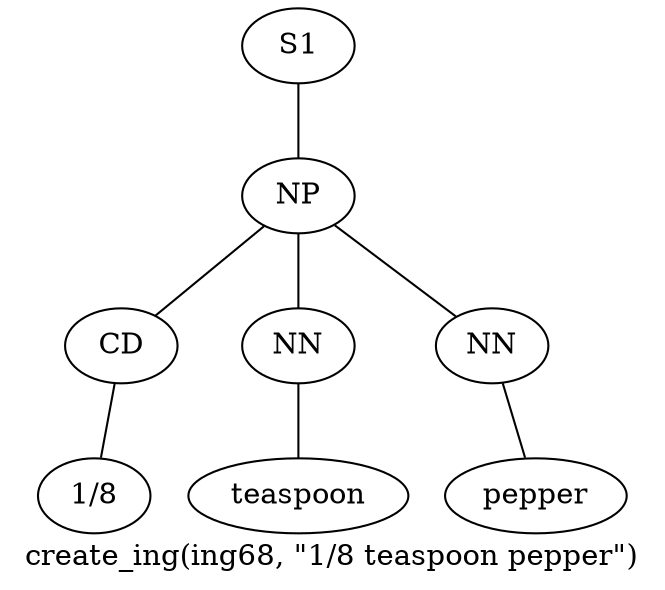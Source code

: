 graph SyntaxGraph {
	label = "create_ing(ing68, \"1/8 teaspoon pepper\")";
	Node0 [label="S1"];
	Node1 [label="NP"];
	Node2 [label="CD"];
	Node3 [label="1/8"];
	Node4 [label="NN"];
	Node5 [label="teaspoon"];
	Node6 [label="NN"];
	Node7 [label="pepper"];

	Node0 -- Node1;
	Node1 -- Node2;
	Node1 -- Node4;
	Node1 -- Node6;
	Node2 -- Node3;
	Node4 -- Node5;
	Node6 -- Node7;
}